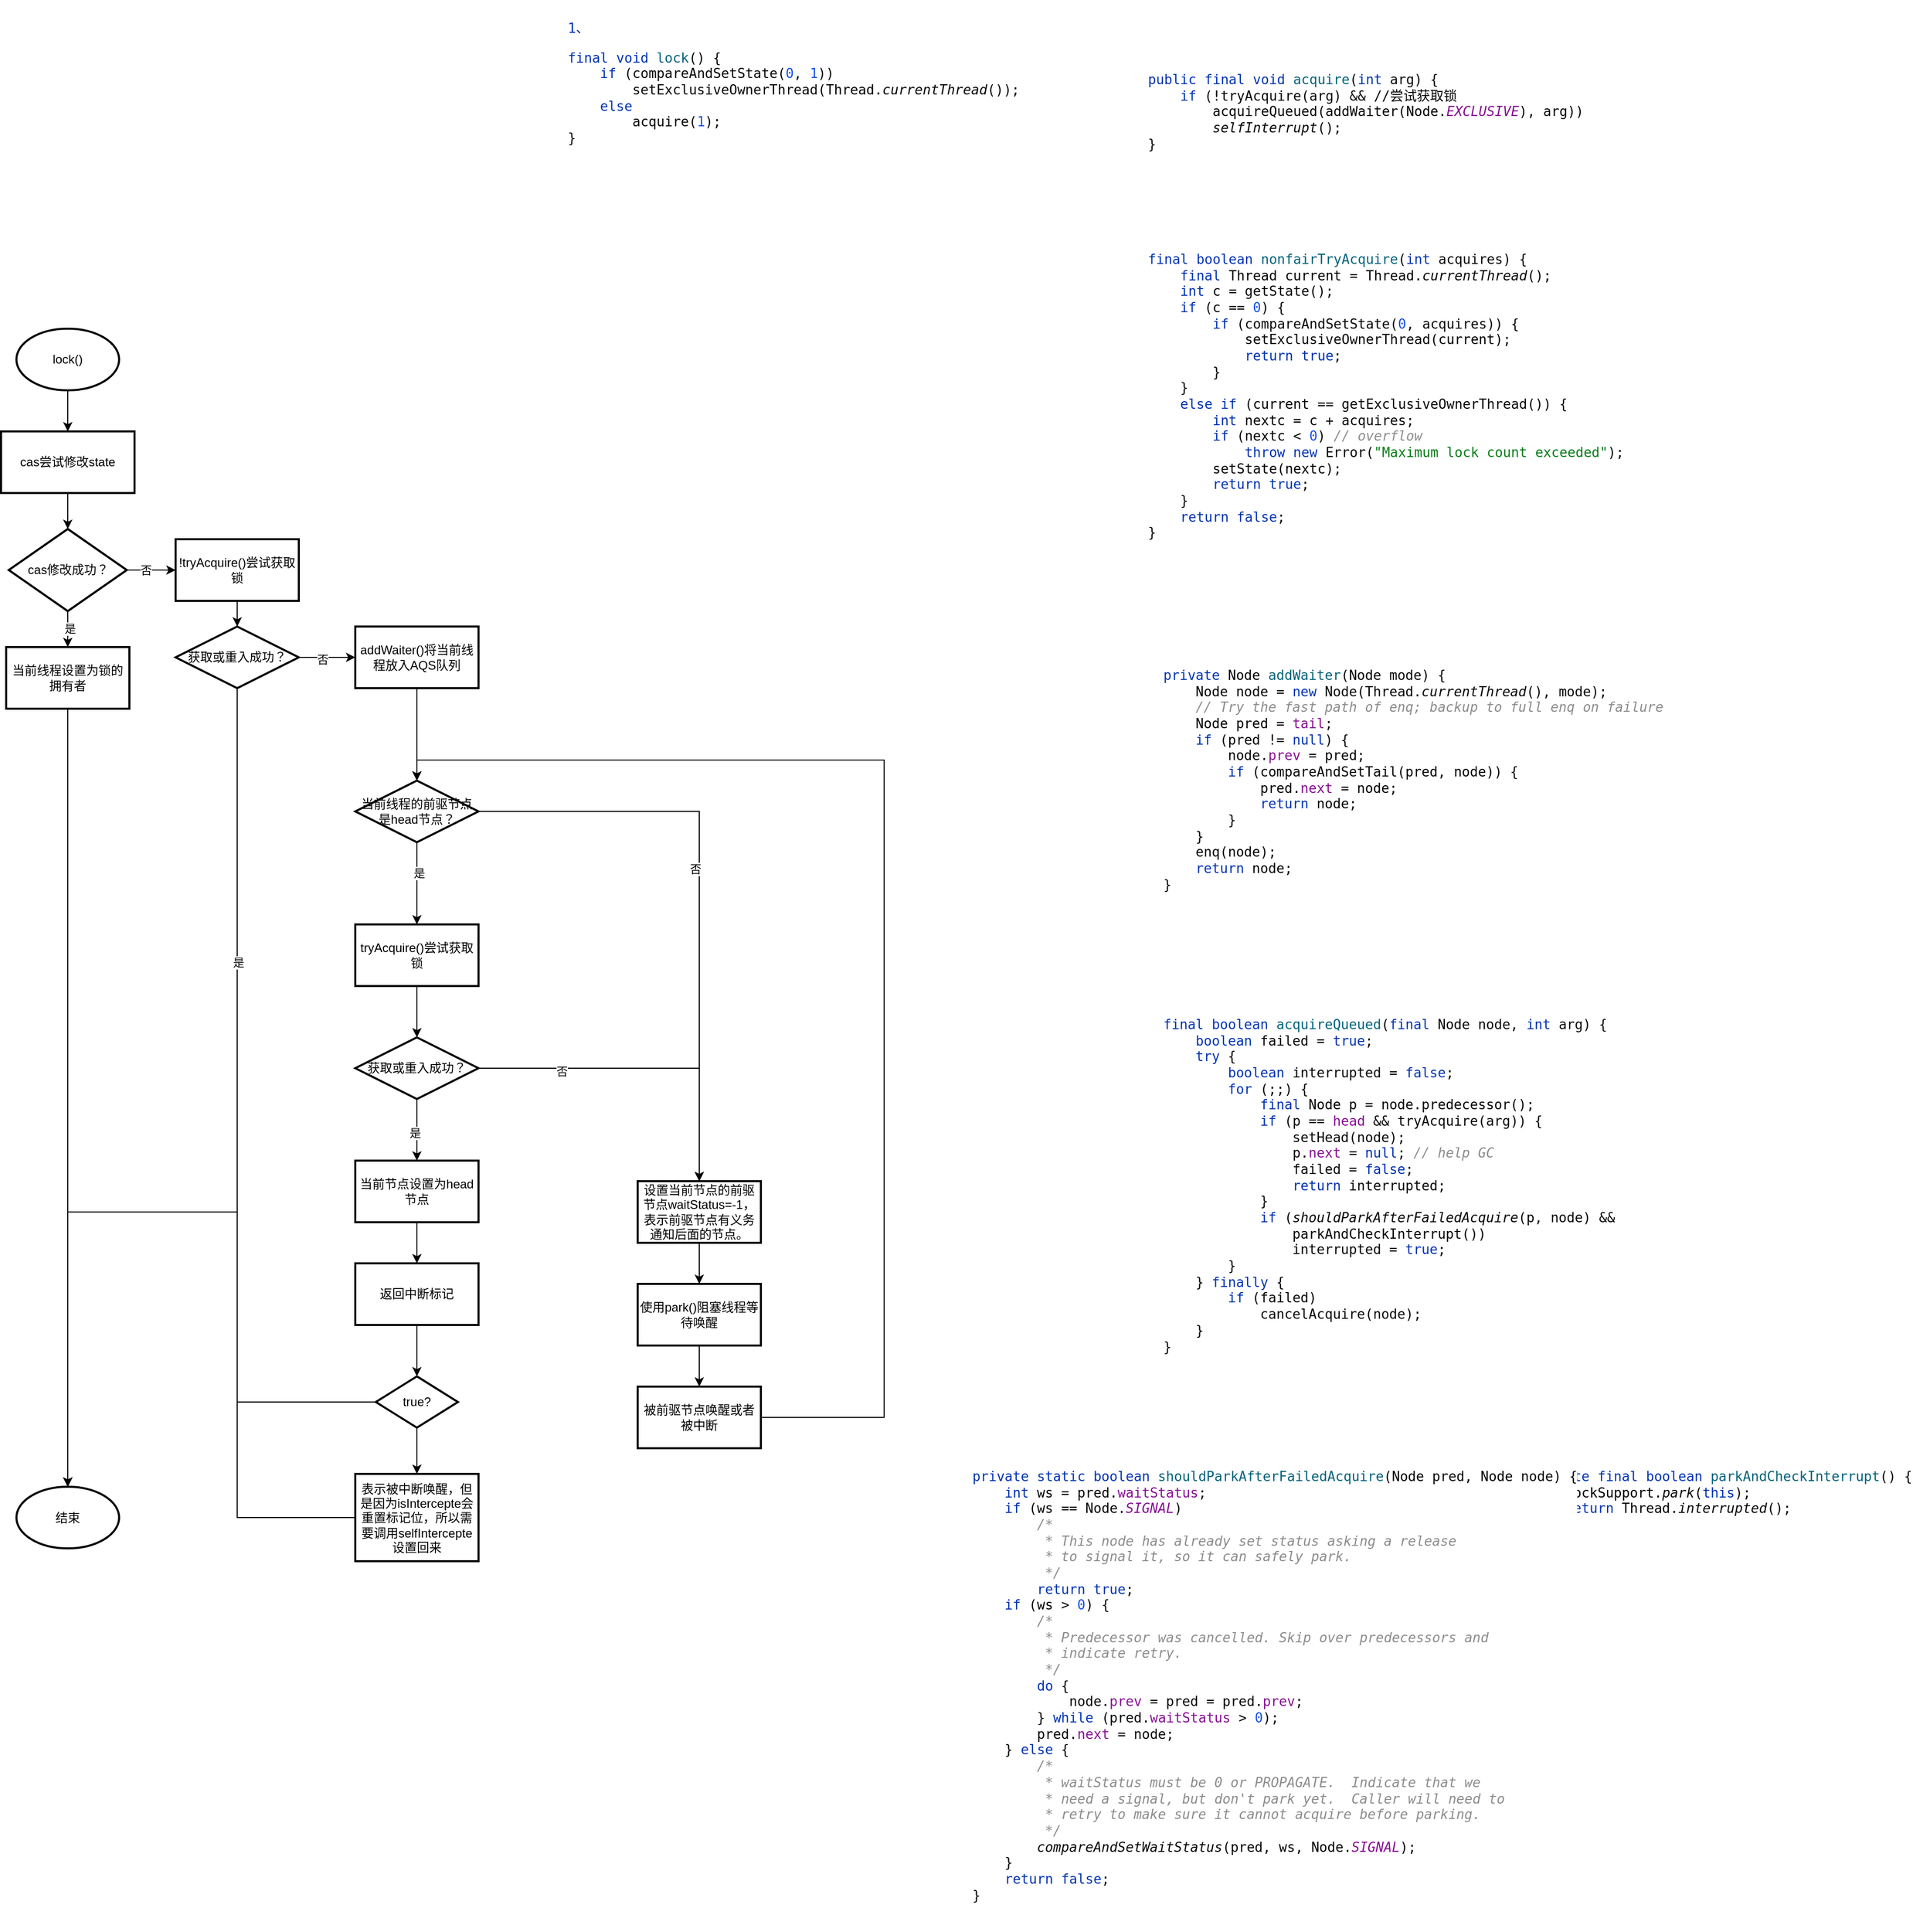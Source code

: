 <mxfile version="21.5.2" type="github">
  <diagram name="第 1 页" id="z8psEpzphFv1q0jiK2pO">
    <mxGraphModel dx="3452" dy="1453" grid="1" gridSize="10" guides="1" tooltips="1" connect="1" arrows="1" fold="1" page="1" pageScale="1" pageWidth="827" pageHeight="1169" math="0" shadow="0">
      <root>
        <mxCell id="0" />
        <mxCell id="1" parent="0" />
        <mxCell id="x8gO3h4IMWBvskIXVoth-2" value="&lt;pre style=&quot;background-color:#ffffff;color:#080808;font-family:&#39;JetBrains Mono&#39;,monospace;font-size:9.8pt;&quot;&gt;&lt;span style=&quot;color:#0033b3;&quot;&gt;1、&lt;/span&gt;&lt;/pre&gt;&lt;pre style=&quot;background-color:#ffffff;color:#080808;font-family:&#39;JetBrains Mono&#39;,monospace;font-size:9.8pt;&quot;&gt;&lt;span style=&quot;color:#0033b3;&quot;&gt;final void &lt;/span&gt;&lt;span style=&quot;color:#00627a;&quot;&gt;lock&lt;/span&gt;() {&lt;br&gt;    &lt;span style=&quot;color:#0033b3;&quot;&gt;if &lt;/span&gt;(compareAndSetState(&lt;span style=&quot;color:#1750eb;&quot;&gt;0&lt;/span&gt;, &lt;span style=&quot;color:#1750eb;&quot;&gt;1&lt;/span&gt;))&lt;br&gt;        setExclusiveOwnerThread(&lt;span style=&quot;color:#000000;&quot;&gt;Thread&lt;/span&gt;.&lt;span style=&quot;font-style:italic;&quot;&gt;currentThread&lt;/span&gt;());&lt;br&gt;    &lt;span style=&quot;color:#0033b3;&quot;&gt;else&lt;br&gt;&lt;/span&gt;&lt;span style=&quot;color:#0033b3;&quot;&gt;        &lt;/span&gt;acquire(&lt;span style=&quot;color:#1750eb;&quot;&gt;1&lt;/span&gt;);&lt;br&gt;}&lt;/pre&gt;" style="text;whiteSpace=wrap;html=1;" parent="1" vertex="1">
          <mxGeometry x="20" y="30" width="390" height="140" as="geometry" />
        </mxCell>
        <mxCell id="x8gO3h4IMWBvskIXVoth-5" value="" style="edgeStyle=orthogonalEdgeStyle;rounded=0;orthogonalLoop=1;jettySize=auto;html=1;" parent="1" source="x8gO3h4IMWBvskIXVoth-3" target="x8gO3h4IMWBvskIXVoth-4" edge="1">
          <mxGeometry relative="1" as="geometry" />
        </mxCell>
        <mxCell id="x8gO3h4IMWBvskIXVoth-3" value="lock()" style="strokeWidth=2;html=1;shape=mxgraph.flowchart.start_1;whiteSpace=wrap;" parent="1" vertex="1">
          <mxGeometry x="-515" y="350" width="100" height="60" as="geometry" />
        </mxCell>
        <mxCell id="x8gO3h4IMWBvskIXVoth-7" value="" style="edgeStyle=orthogonalEdgeStyle;rounded=0;orthogonalLoop=1;jettySize=auto;html=1;" parent="1" source="x8gO3h4IMWBvskIXVoth-4" target="x8gO3h4IMWBvskIXVoth-6" edge="1">
          <mxGeometry relative="1" as="geometry" />
        </mxCell>
        <mxCell id="x8gO3h4IMWBvskIXVoth-4" value="cas尝试修改state" style="whiteSpace=wrap;html=1;strokeWidth=2;" parent="1" vertex="1">
          <mxGeometry x="-530" y="450" width="130" height="60" as="geometry" />
        </mxCell>
        <mxCell id="x8gO3h4IMWBvskIXVoth-9" value="" style="edgeStyle=orthogonalEdgeStyle;rounded=0;orthogonalLoop=1;jettySize=auto;html=1;" parent="1" source="x8gO3h4IMWBvskIXVoth-6" target="x8gO3h4IMWBvskIXVoth-8" edge="1">
          <mxGeometry relative="1" as="geometry" />
        </mxCell>
        <mxCell id="x8gO3h4IMWBvskIXVoth-12" value="是" style="edgeLabel;html=1;align=center;verticalAlign=middle;resizable=0;points=[];" parent="x8gO3h4IMWBvskIXVoth-9" vertex="1" connectable="0">
          <mxGeometry x="0.2" y="2" relative="1" as="geometry">
            <mxPoint as="offset" />
          </mxGeometry>
        </mxCell>
        <mxCell id="x8gO3h4IMWBvskIXVoth-14" value="" style="edgeStyle=orthogonalEdgeStyle;rounded=0;orthogonalLoop=1;jettySize=auto;html=1;" parent="1" source="x8gO3h4IMWBvskIXVoth-6" target="x8gO3h4IMWBvskIXVoth-13" edge="1">
          <mxGeometry relative="1" as="geometry" />
        </mxCell>
        <mxCell id="x8gO3h4IMWBvskIXVoth-27" value="否" style="edgeLabel;html=1;align=center;verticalAlign=middle;resizable=0;points=[];" parent="x8gO3h4IMWBvskIXVoth-14" vertex="1" connectable="0">
          <mxGeometry x="-0.213" relative="1" as="geometry">
            <mxPoint as="offset" />
          </mxGeometry>
        </mxCell>
        <mxCell id="x8gO3h4IMWBvskIXVoth-6" value="cas修改成功？" style="rhombus;whiteSpace=wrap;html=1;strokeWidth=2;" parent="1" vertex="1">
          <mxGeometry x="-522.5" y="545" width="115" height="80" as="geometry" />
        </mxCell>
        <mxCell id="x8gO3h4IMWBvskIXVoth-11" style="edgeStyle=orthogonalEdgeStyle;rounded=0;orthogonalLoop=1;jettySize=auto;html=1;entryX=0.5;entryY=0;entryDx=0;entryDy=0;entryPerimeter=0;" parent="1" source="x8gO3h4IMWBvskIXVoth-8" target="x8gO3h4IMWBvskIXVoth-10" edge="1">
          <mxGeometry relative="1" as="geometry" />
        </mxCell>
        <mxCell id="x8gO3h4IMWBvskIXVoth-8" value="当前线程设置为锁的拥有者" style="whiteSpace=wrap;html=1;strokeWidth=2;" parent="1" vertex="1">
          <mxGeometry x="-525" y="660" width="120" height="60" as="geometry" />
        </mxCell>
        <mxCell id="x8gO3h4IMWBvskIXVoth-10" value="结束" style="strokeWidth=2;html=1;shape=mxgraph.flowchart.start_1;whiteSpace=wrap;" parent="1" vertex="1">
          <mxGeometry x="-515" y="1477.5" width="100" height="60" as="geometry" />
        </mxCell>
        <mxCell id="x8gO3h4IMWBvskIXVoth-29" value="" style="edgeStyle=orthogonalEdgeStyle;rounded=0;orthogonalLoop=1;jettySize=auto;html=1;" parent="1" source="x8gO3h4IMWBvskIXVoth-13" target="x8gO3h4IMWBvskIXVoth-28" edge="1">
          <mxGeometry relative="1" as="geometry" />
        </mxCell>
        <mxCell id="x8gO3h4IMWBvskIXVoth-13" value="!tryAcquire()尝试获取锁" style="whiteSpace=wrap;html=1;strokeWidth=2;" parent="1" vertex="1">
          <mxGeometry x="-360" y="555" width="120" height="60" as="geometry" />
        </mxCell>
        <mxCell id="x8gO3h4IMWBvskIXVoth-15" value="&lt;pre style=&quot;background-color:#ffffff;color:#080808;font-family:&#39;JetBrains Mono&#39;,monospace;font-size:9.8pt;&quot;&gt;&lt;span style=&quot;color:#0033b3;&quot;&gt;public final void &lt;/span&gt;&lt;span style=&quot;color:#00627a;&quot;&gt;acquire&lt;/span&gt;(&lt;span style=&quot;color:#0033b3;&quot;&gt;int &lt;/span&gt;arg) {&lt;br&gt;    &lt;span style=&quot;color:#0033b3;&quot;&gt;if &lt;/span&gt;(!tryAcquire(arg) &amp;amp;&amp;amp; //尝试获取锁&lt;br&gt;        acquireQueued(addWaiter(&lt;span style=&quot;color:#000000;&quot;&gt;Node&lt;/span&gt;.&lt;span style=&quot;color:#871094;font-style:italic;&quot;&gt;EXCLUSIVE&lt;/span&gt;), arg))&lt;br&gt;        &lt;span style=&quot;font-style:italic;&quot;&gt;selfInterrupt&lt;/span&gt;();&lt;br&gt;}&lt;/pre&gt;" style="text;whiteSpace=wrap;html=1;" parent="1" vertex="1">
          <mxGeometry x="585" y="80" width="380" height="130" as="geometry" />
        </mxCell>
        <mxCell id="x8gO3h4IMWBvskIXVoth-16" value="&lt;pre style=&quot;background-color:#ffffff;color:#080808;font-family:&#39;JetBrains Mono&#39;,monospace;font-size:9.8pt;&quot;&gt;&lt;span style=&quot;color:#0033b3;&quot;&gt;final boolean &lt;/span&gt;&lt;span style=&quot;color:#00627a;&quot;&gt;nonfairTryAcquire&lt;/span&gt;(&lt;span style=&quot;color:#0033b3;&quot;&gt;int &lt;/span&gt;acquires) {&lt;br&gt;    &lt;span style=&quot;color:#0033b3;&quot;&gt;final &lt;/span&gt;&lt;span style=&quot;color:#000000;&quot;&gt;Thread current &lt;/span&gt;= &lt;span style=&quot;color:#000000;&quot;&gt;Thread&lt;/span&gt;.&lt;span style=&quot;font-style:italic;&quot;&gt;currentThread&lt;/span&gt;();&lt;br&gt;    &lt;span style=&quot;color:#0033b3;&quot;&gt;int &lt;/span&gt;&lt;span style=&quot;color:#000000;&quot;&gt;c &lt;/span&gt;= getState();&lt;br&gt;    &lt;span style=&quot;color:#0033b3;&quot;&gt;if &lt;/span&gt;(&lt;span style=&quot;color:#000000;&quot;&gt;c &lt;/span&gt;== &lt;span style=&quot;color:#1750eb;&quot;&gt;0&lt;/span&gt;) {&lt;br&gt;        &lt;span style=&quot;color:#0033b3;&quot;&gt;if &lt;/span&gt;(compareAndSetState(&lt;span style=&quot;color:#1750eb;&quot;&gt;0&lt;/span&gt;, acquires)) {&lt;br&gt;            setExclusiveOwnerThread(&lt;span style=&quot;color:#000000;&quot;&gt;current&lt;/span&gt;);&lt;br&gt;            &lt;span style=&quot;color:#0033b3;&quot;&gt;return true&lt;/span&gt;;&lt;br&gt;        }&lt;br&gt;    }&lt;br&gt;    &lt;span style=&quot;color:#0033b3;&quot;&gt;else if &lt;/span&gt;(&lt;span style=&quot;color:#000000;&quot;&gt;current &lt;/span&gt;== getExclusiveOwnerThread()) {&lt;br&gt;        &lt;span style=&quot;color:#0033b3;&quot;&gt;int &lt;/span&gt;&lt;span style=&quot;color:#000000;&quot;&gt;nextc &lt;/span&gt;= &lt;span style=&quot;color:#000000;&quot;&gt;c &lt;/span&gt;+ acquires;&lt;br&gt;        &lt;span style=&quot;color:#0033b3;&quot;&gt;if &lt;/span&gt;(&lt;span style=&quot;color:#000000;&quot;&gt;nextc &lt;/span&gt;&amp;lt; &lt;span style=&quot;color:#1750eb;&quot;&gt;0&lt;/span&gt;) &lt;span style=&quot;color:#8c8c8c;font-style:italic;&quot;&gt;// overflow&lt;br&gt;&lt;/span&gt;&lt;span style=&quot;color:#8c8c8c;font-style:italic;&quot;&gt;            &lt;/span&gt;&lt;span style=&quot;color:#0033b3;&quot;&gt;throw new &lt;/span&gt;Error(&lt;span style=&quot;color:#067d17;&quot;&gt;&quot;Maximum lock count exceeded&quot;&lt;/span&gt;);&lt;br&gt;        setState(&lt;span style=&quot;color:#000000;&quot;&gt;nextc&lt;/span&gt;);&lt;br&gt;        &lt;span style=&quot;color:#0033b3;&quot;&gt;return true&lt;/span&gt;;&lt;br&gt;    }&lt;br&gt;    &lt;span style=&quot;color:#0033b3;&quot;&gt;return false&lt;/span&gt;;&lt;br&gt;}&lt;/pre&gt;" style="text;whiteSpace=wrap;html=1;" parent="1" vertex="1">
          <mxGeometry x="585" y="255" width="410" height="330" as="geometry" />
        </mxCell>
        <mxCell id="x8gO3h4IMWBvskIXVoth-17" value="&lt;pre style=&quot;background-color:#ffffff;color:#080808;font-family:&#39;JetBrains Mono&#39;,monospace;font-size:9.8pt;&quot;&gt;&lt;span style=&quot;color:#0033b3;&quot;&gt;private &lt;/span&gt;&lt;span style=&quot;color:#000000;&quot;&gt;Node &lt;/span&gt;&lt;span style=&quot;color:#00627a;&quot;&gt;addWaiter&lt;/span&gt;(&lt;span style=&quot;color:#000000;&quot;&gt;Node &lt;/span&gt;mode) {&lt;br&gt;    &lt;span style=&quot;color:#000000;&quot;&gt;Node node &lt;/span&gt;= &lt;span style=&quot;color:#0033b3;&quot;&gt;new &lt;/span&gt;Node(&lt;span style=&quot;color:#000000;&quot;&gt;Thread&lt;/span&gt;.&lt;span style=&quot;font-style:italic;&quot;&gt;currentThread&lt;/span&gt;(), mode);&lt;br&gt;    &lt;span style=&quot;color:#8c8c8c;font-style:italic;&quot;&gt;// Try the fast path of enq; backup to full enq on failure&lt;br&gt;&lt;/span&gt;&lt;span style=&quot;color:#8c8c8c;font-style:italic;&quot;&gt;    &lt;/span&gt;&lt;span style=&quot;color:#000000;&quot;&gt;Node pred &lt;/span&gt;= &lt;span style=&quot;color:#871094;&quot;&gt;tail&lt;/span&gt;;&lt;br&gt;    &lt;span style=&quot;color:#0033b3;&quot;&gt;if &lt;/span&gt;(&lt;span style=&quot;color:#000000;&quot;&gt;pred &lt;/span&gt;!= &lt;span style=&quot;color:#0033b3;&quot;&gt;null&lt;/span&gt;) {&lt;br&gt;        &lt;span style=&quot;color:#000000;&quot;&gt;node&lt;/span&gt;.&lt;span style=&quot;color:#871094;&quot;&gt;prev &lt;/span&gt;= &lt;span style=&quot;color:#000000;&quot;&gt;pred&lt;/span&gt;;&lt;br&gt;        &lt;span style=&quot;color:#0033b3;&quot;&gt;if &lt;/span&gt;(compareAndSetTail(&lt;span style=&quot;color:#000000;&quot;&gt;pred&lt;/span&gt;, &lt;span style=&quot;color:#000000;&quot;&gt;node&lt;/span&gt;)) {&lt;br&gt;            &lt;span style=&quot;color:#000000;&quot;&gt;pred&lt;/span&gt;.&lt;span style=&quot;color:#871094;&quot;&gt;next &lt;/span&gt;= &lt;span style=&quot;color:#000000;&quot;&gt;node&lt;/span&gt;;&lt;br&gt;            &lt;span style=&quot;color:#0033b3;&quot;&gt;return &lt;/span&gt;&lt;span style=&quot;color:#000000;&quot;&gt;node&lt;/span&gt;;&lt;br&gt;        }&lt;br&gt;    }&lt;br&gt;    enq(&lt;span style=&quot;color:#000000;&quot;&gt;node&lt;/span&gt;);&lt;br&gt;    &lt;span style=&quot;color:#0033b3;&quot;&gt;return &lt;/span&gt;&lt;span style=&quot;color:#000000;&quot;&gt;node&lt;/span&gt;;&lt;br&gt;}&lt;/pre&gt;" style="text;whiteSpace=wrap;html=1;" parent="1" vertex="1">
          <mxGeometry x="600" y="660" width="430" height="270" as="geometry" />
        </mxCell>
        <mxCell id="x8gO3h4IMWBvskIXVoth-18" value="&lt;pre style=&quot;background-color:#ffffff;color:#080808;font-family:&#39;JetBrains Mono&#39;,monospace;font-size:9.8pt;&quot;&gt;&lt;span style=&quot;color:#0033b3;&quot;&gt;private final boolean &lt;/span&gt;&lt;span style=&quot;color:#00627a;&quot;&gt;parkAndCheckInterrupt&lt;/span&gt;() {&lt;br&gt;    &lt;span style=&quot;color:#000000;&quot;&gt;LockSupport&lt;/span&gt;.&lt;span style=&quot;font-style:italic;&quot;&gt;park&lt;/span&gt;(&lt;span style=&quot;color:#0033b3;&quot;&gt;this&lt;/span&gt;);&lt;br&gt;    &lt;span style=&quot;color:#0033b3;&quot;&gt;return &lt;/span&gt;&lt;span style=&quot;color:#000000;&quot;&gt;Thread&lt;/span&gt;.&lt;span style=&quot;font-style:italic;&quot;&gt;interrupted&lt;/span&gt;();&lt;br&gt;}&lt;/pre&gt;" style="text;whiteSpace=wrap;html=1;" parent="1" vertex="1">
          <mxGeometry x="960" y="1440" width="330" height="110" as="geometry" />
        </mxCell>
        <mxCell id="x8gO3h4IMWBvskIXVoth-19" value="&lt;pre style=&quot;background-color:#ffffff;color:#080808;font-family:&#39;JetBrains Mono&#39;,monospace;font-size:9.8pt;&quot;&gt;&lt;span style=&quot;color:#0033b3;&quot;&gt;private static boolean &lt;/span&gt;&lt;span style=&quot;color:#00627a;&quot;&gt;shouldParkAfterFailedAcquire&lt;/span&gt;(&lt;span style=&quot;color:#000000;&quot;&gt;Node &lt;/span&gt;pred, &lt;span style=&quot;color:#000000;&quot;&gt;Node &lt;/span&gt;node) {&lt;br&gt;    &lt;span style=&quot;color:#0033b3;&quot;&gt;int &lt;/span&gt;&lt;span style=&quot;color:#000000;&quot;&gt;ws &lt;/span&gt;= pred.&lt;span style=&quot;color:#871094;&quot;&gt;waitStatus&lt;/span&gt;;&lt;br&gt;    &lt;span style=&quot;color:#0033b3;&quot;&gt;if &lt;/span&gt;(&lt;span style=&quot;color:#000000;&quot;&gt;ws &lt;/span&gt;== &lt;span style=&quot;color:#000000;&quot;&gt;Node&lt;/span&gt;.&lt;span style=&quot;color:#871094;font-style:italic;&quot;&gt;SIGNAL&lt;/span&gt;)&lt;br&gt;        &lt;span style=&quot;color:#8c8c8c;font-style:italic;&quot;&gt;/*&lt;br&gt;&lt;/span&gt;&lt;span style=&quot;color:#8c8c8c;font-style:italic;&quot;&gt;         * This node has already set status asking a release&lt;br&gt;&lt;/span&gt;&lt;span style=&quot;color:#8c8c8c;font-style:italic;&quot;&gt;         * to signal it, so it can safely park.&lt;br&gt;&lt;/span&gt;&lt;span style=&quot;color:#8c8c8c;font-style:italic;&quot;&gt;         */&lt;br&gt;&lt;/span&gt;&lt;span style=&quot;color:#8c8c8c;font-style:italic;&quot;&gt;        &lt;/span&gt;&lt;span style=&quot;color:#0033b3;&quot;&gt;return true&lt;/span&gt;;&lt;br&gt;    &lt;span style=&quot;color:#0033b3;&quot;&gt;if &lt;/span&gt;(&lt;span style=&quot;color:#000000;&quot;&gt;ws &lt;/span&gt;&amp;gt; &lt;span style=&quot;color:#1750eb;&quot;&gt;0&lt;/span&gt;) {&lt;br&gt;        &lt;span style=&quot;color:#8c8c8c;font-style:italic;&quot;&gt;/*&lt;br&gt;&lt;/span&gt;&lt;span style=&quot;color:#8c8c8c;font-style:italic;&quot;&gt;         * Predecessor was cancelled. Skip over predecessors and&lt;br&gt;&lt;/span&gt;&lt;span style=&quot;color:#8c8c8c;font-style:italic;&quot;&gt;         * indicate retry.&lt;br&gt;&lt;/span&gt;&lt;span style=&quot;color:#8c8c8c;font-style:italic;&quot;&gt;         */&lt;br&gt;&lt;/span&gt;&lt;span style=&quot;color:#8c8c8c;font-style:italic;&quot;&gt;        &lt;/span&gt;&lt;span style=&quot;color:#0033b3;&quot;&gt;do &lt;/span&gt;{&lt;br&gt;            node.&lt;span style=&quot;color:#871094;&quot;&gt;prev &lt;/span&gt;= pred = pred.&lt;span style=&quot;color:#871094;&quot;&gt;prev&lt;/span&gt;;&lt;br&gt;        } &lt;span style=&quot;color:#0033b3;&quot;&gt;while &lt;/span&gt;(pred.&lt;span style=&quot;color:#871094;&quot;&gt;waitStatus &lt;/span&gt;&amp;gt; &lt;span style=&quot;color:#1750eb;&quot;&gt;0&lt;/span&gt;);&lt;br&gt;        pred.&lt;span style=&quot;color:#871094;&quot;&gt;next &lt;/span&gt;= node;&lt;br&gt;    } &lt;span style=&quot;color:#0033b3;&quot;&gt;else &lt;/span&gt;{&lt;br&gt;        &lt;span style=&quot;color:#8c8c8c;font-style:italic;&quot;&gt;/*&lt;br&gt;&lt;/span&gt;&lt;span style=&quot;color:#8c8c8c;font-style:italic;&quot;&gt;         * waitStatus must be 0 or PROPAGATE.  Indicate that we&lt;br&gt;&lt;/span&gt;&lt;span style=&quot;color:#8c8c8c;font-style:italic;&quot;&gt;         * need a signal, but don&#39;t park yet.  Caller will need to&lt;br&gt;&lt;/span&gt;&lt;span style=&quot;color:#8c8c8c;font-style:italic;&quot;&gt;         * retry to make sure it cannot acquire before parking.&lt;br&gt;&lt;/span&gt;&lt;span style=&quot;color:#8c8c8c;font-style:italic;&quot;&gt;         */&lt;br&gt;&lt;/span&gt;&lt;span style=&quot;color:#8c8c8c;font-style:italic;&quot;&gt;        &lt;/span&gt;&lt;span style=&quot;font-style:italic;&quot;&gt;compareAndSetWaitStatus&lt;/span&gt;(pred, &lt;span style=&quot;color:#000000;&quot;&gt;ws&lt;/span&gt;, &lt;span style=&quot;color:#000000;&quot;&gt;Node&lt;/span&gt;.&lt;span style=&quot;color:#871094;font-style:italic;&quot;&gt;SIGNAL&lt;/span&gt;);&lt;br&gt;    }&lt;br&gt;    &lt;span style=&quot;color:#0033b3;&quot;&gt;return false&lt;/span&gt;;&lt;br&gt;}&lt;/pre&gt;" style="text;whiteSpace=wrap;html=1;" parent="1" vertex="1">
          <mxGeometry x="414" y="1440" width="510" height="470" as="geometry" />
        </mxCell>
        <mxCell id="x8gO3h4IMWBvskIXVoth-20" value="&lt;pre style=&quot;background-color:#ffffff;color:#080808;font-family:&#39;JetBrains Mono&#39;,monospace;font-size:9.8pt;&quot;&gt;&lt;span style=&quot;color:#0033b3;&quot;&gt;final boolean &lt;/span&gt;&lt;span style=&quot;color:#00627a;&quot;&gt;acquireQueued&lt;/span&gt;(&lt;span style=&quot;color:#0033b3;&quot;&gt;final &lt;/span&gt;&lt;span style=&quot;color:#000000;&quot;&gt;Node &lt;/span&gt;node, &lt;span style=&quot;color:#0033b3;&quot;&gt;int &lt;/span&gt;arg) {&lt;br&gt;    &lt;span style=&quot;color:#0033b3;&quot;&gt;boolean &lt;/span&gt;failed = &lt;span style=&quot;color:#0033b3;&quot;&gt;true&lt;/span&gt;;&lt;br&gt;    &lt;span style=&quot;color:#0033b3;&quot;&gt;try &lt;/span&gt;{&lt;br&gt;        &lt;span style=&quot;color:#0033b3;&quot;&gt;boolean &lt;/span&gt;interrupted = &lt;span style=&quot;color:#0033b3;&quot;&gt;false&lt;/span&gt;;&lt;br&gt;        &lt;span style=&quot;color:#0033b3;&quot;&gt;for &lt;/span&gt;(;;) {&lt;br&gt;            &lt;span style=&quot;color:#0033b3;&quot;&gt;final &lt;/span&gt;&lt;span style=&quot;color:#000000;&quot;&gt;Node p &lt;/span&gt;= node.predecessor();&lt;br&gt;            &lt;span style=&quot;color:#0033b3;&quot;&gt;if &lt;/span&gt;(&lt;span style=&quot;color:#000000;&quot;&gt;p &lt;/span&gt;== &lt;span style=&quot;color:#871094;&quot;&gt;head &lt;/span&gt;&amp;amp;&amp;amp; tryAcquire(arg)) {&lt;br&gt;                setHead(node);&lt;br&gt;                &lt;span style=&quot;color:#000000;&quot;&gt;p&lt;/span&gt;.&lt;span style=&quot;color:#871094;&quot;&gt;next &lt;/span&gt;= &lt;span style=&quot;color:#0033b3;&quot;&gt;null&lt;/span&gt;; &lt;span style=&quot;color:#8c8c8c;font-style:italic;&quot;&gt;// help GC&lt;br&gt;&lt;/span&gt;&lt;span style=&quot;color:#8c8c8c;font-style:italic;&quot;&gt;                &lt;/span&gt;failed = &lt;span style=&quot;color:#0033b3;&quot;&gt;false&lt;/span&gt;;&lt;br&gt;                &lt;span style=&quot;color:#0033b3;&quot;&gt;return &lt;/span&gt;interrupted;&lt;br&gt;            }&lt;br&gt;            &lt;span style=&quot;color:#0033b3;&quot;&gt;if &lt;/span&gt;(&lt;span style=&quot;font-style:italic;&quot;&gt;shouldParkAfterFailedAcquire&lt;/span&gt;(&lt;span style=&quot;color:#000000;&quot;&gt;p&lt;/span&gt;, node) &amp;amp;&amp;amp;&lt;br&gt;                parkAndCheckInterrupt())&lt;br&gt;                interrupted = &lt;span style=&quot;color:#0033b3;&quot;&gt;true&lt;/span&gt;;&lt;br&gt;        }&lt;br&gt;    } &lt;span style=&quot;color:#0033b3;&quot;&gt;finally &lt;/span&gt;{&lt;br&gt;        &lt;span style=&quot;color:#0033b3;&quot;&gt;if &lt;/span&gt;(failed)&lt;br&gt;            cancelAcquire(node);&lt;br&gt;    }&lt;br&gt;}&lt;/pre&gt;" style="text;whiteSpace=wrap;html=1;" parent="1" vertex="1">
          <mxGeometry x="600" y="1000" width="390" height="380" as="geometry" />
        </mxCell>
        <mxCell id="x8gO3h4IMWBvskIXVoth-31" style="edgeStyle=orthogonalEdgeStyle;rounded=0;orthogonalLoop=1;jettySize=auto;html=1;exitX=0.5;exitY=1;exitDx=0;exitDy=0;entryX=0.5;entryY=0;entryDx=0;entryDy=0;entryPerimeter=0;" parent="1" source="x8gO3h4IMWBvskIXVoth-28" target="x8gO3h4IMWBvskIXVoth-10" edge="1">
          <mxGeometry relative="1" as="geometry">
            <Array as="points">
              <mxPoint x="-300" y="720" />
              <mxPoint x="-300" y="1210" />
              <mxPoint x="-465" y="1210" />
            </Array>
          </mxGeometry>
        </mxCell>
        <mxCell id="x8gO3h4IMWBvskIXVoth-32" value="是" style="edgeLabel;html=1;align=center;verticalAlign=middle;resizable=0;points=[];" parent="x8gO3h4IMWBvskIXVoth-31" vertex="1" connectable="0">
          <mxGeometry x="-0.434" y="1" relative="1" as="geometry">
            <mxPoint as="offset" />
          </mxGeometry>
        </mxCell>
        <mxCell id="x8gO3h4IMWBvskIXVoth-35" value="" style="edgeStyle=orthogonalEdgeStyle;rounded=0;orthogonalLoop=1;jettySize=auto;html=1;" parent="1" source="x8gO3h4IMWBvskIXVoth-28" target="x8gO3h4IMWBvskIXVoth-34" edge="1">
          <mxGeometry relative="1" as="geometry" />
        </mxCell>
        <mxCell id="x8gO3h4IMWBvskIXVoth-36" value="否" style="edgeLabel;html=1;align=center;verticalAlign=middle;resizable=0;points=[];" parent="x8gO3h4IMWBvskIXVoth-35" vertex="1" connectable="0">
          <mxGeometry x="-0.19" y="-2" relative="1" as="geometry">
            <mxPoint as="offset" />
          </mxGeometry>
        </mxCell>
        <mxCell id="x8gO3h4IMWBvskIXVoth-28" value="获取或重入成功？" style="rhombus;whiteSpace=wrap;html=1;strokeWidth=2;" parent="1" vertex="1">
          <mxGeometry x="-360" y="640" width="120" height="60" as="geometry" />
        </mxCell>
        <mxCell id="x8gO3h4IMWBvskIXVoth-38" value="" style="edgeStyle=orthogonalEdgeStyle;rounded=0;orthogonalLoop=1;jettySize=auto;html=1;" parent="1" source="x8gO3h4IMWBvskIXVoth-34" target="x8gO3h4IMWBvskIXVoth-37" edge="1">
          <mxGeometry relative="1" as="geometry" />
        </mxCell>
        <mxCell id="x8gO3h4IMWBvskIXVoth-34" value="addWaiter()将当前线程放入AQS队列" style="whiteSpace=wrap;html=1;strokeWidth=2;" parent="1" vertex="1">
          <mxGeometry x="-185" y="640" width="120" height="60" as="geometry" />
        </mxCell>
        <mxCell id="x8gO3h4IMWBvskIXVoth-40" value="" style="edgeStyle=orthogonalEdgeStyle;rounded=0;orthogonalLoop=1;jettySize=auto;html=1;" parent="1" source="x8gO3h4IMWBvskIXVoth-37" target="x8gO3h4IMWBvskIXVoth-39" edge="1">
          <mxGeometry relative="1" as="geometry" />
        </mxCell>
        <mxCell id="x8gO3h4IMWBvskIXVoth-41" value="是" style="edgeLabel;html=1;align=center;verticalAlign=middle;resizable=0;points=[];" parent="x8gO3h4IMWBvskIXVoth-40" vertex="1" connectable="0">
          <mxGeometry x="-0.25" y="2" relative="1" as="geometry">
            <mxPoint as="offset" />
          </mxGeometry>
        </mxCell>
        <mxCell id="x8gO3h4IMWBvskIXVoth-50" value="" style="edgeStyle=orthogonalEdgeStyle;rounded=0;orthogonalLoop=1;jettySize=auto;html=1;" parent="1" source="x8gO3h4IMWBvskIXVoth-37" target="x8gO3h4IMWBvskIXVoth-49" edge="1">
          <mxGeometry relative="1" as="geometry" />
        </mxCell>
        <mxCell id="x8gO3h4IMWBvskIXVoth-51" value="否" style="edgeLabel;html=1;align=center;verticalAlign=middle;resizable=0;points=[];" parent="x8gO3h4IMWBvskIXVoth-50" vertex="1" connectable="0">
          <mxGeometry x="-0.06" y="-4" relative="1" as="geometry">
            <mxPoint as="offset" />
          </mxGeometry>
        </mxCell>
        <mxCell id="x8gO3h4IMWBvskIXVoth-37" value="当前线程的前驱节点是head节点？" style="rhombus;whiteSpace=wrap;html=1;strokeWidth=2;" parent="1" vertex="1">
          <mxGeometry x="-185" y="790" width="120" height="60" as="geometry" />
        </mxCell>
        <mxCell id="x8gO3h4IMWBvskIXVoth-43" style="edgeStyle=orthogonalEdgeStyle;rounded=0;orthogonalLoop=1;jettySize=auto;html=1;exitX=0.5;exitY=1;exitDx=0;exitDy=0;entryX=0.5;entryY=0;entryDx=0;entryDy=0;" parent="1" source="x8gO3h4IMWBvskIXVoth-39" target="x8gO3h4IMWBvskIXVoth-42" edge="1">
          <mxGeometry relative="1" as="geometry" />
        </mxCell>
        <mxCell id="x8gO3h4IMWBvskIXVoth-39" value="tryAcquire()尝试获取锁" style="whiteSpace=wrap;html=1;strokeWidth=2;" parent="1" vertex="1">
          <mxGeometry x="-185" y="930" width="120" height="60" as="geometry" />
        </mxCell>
        <mxCell id="x8gO3h4IMWBvskIXVoth-45" value="" style="edgeStyle=orthogonalEdgeStyle;rounded=0;orthogonalLoop=1;jettySize=auto;html=1;" parent="1" source="x8gO3h4IMWBvskIXVoth-42" target="x8gO3h4IMWBvskIXVoth-44" edge="1">
          <mxGeometry relative="1" as="geometry" />
        </mxCell>
        <mxCell id="x8gO3h4IMWBvskIXVoth-46" value="是" style="edgeLabel;html=1;align=center;verticalAlign=middle;resizable=0;points=[];" parent="x8gO3h4IMWBvskIXVoth-45" vertex="1" connectable="0">
          <mxGeometry x="0.075" y="-2" relative="1" as="geometry">
            <mxPoint as="offset" />
          </mxGeometry>
        </mxCell>
        <mxCell id="x8gO3h4IMWBvskIXVoth-52" style="edgeStyle=orthogonalEdgeStyle;rounded=0;orthogonalLoop=1;jettySize=auto;html=1;exitX=1;exitY=0.5;exitDx=0;exitDy=0;entryX=0.5;entryY=0;entryDx=0;entryDy=0;" parent="1" source="x8gO3h4IMWBvskIXVoth-42" target="x8gO3h4IMWBvskIXVoth-49" edge="1">
          <mxGeometry relative="1" as="geometry" />
        </mxCell>
        <mxCell id="x8gO3h4IMWBvskIXVoth-53" value="否" style="edgeLabel;html=1;align=center;verticalAlign=middle;resizable=0;points=[];" parent="x8gO3h4IMWBvskIXVoth-52" vertex="1" connectable="0">
          <mxGeometry x="-0.505" y="-3" relative="1" as="geometry">
            <mxPoint as="offset" />
          </mxGeometry>
        </mxCell>
        <mxCell id="x8gO3h4IMWBvskIXVoth-42" value="获取或重入成功？" style="rhombus;whiteSpace=wrap;html=1;strokeWidth=2;" parent="1" vertex="1">
          <mxGeometry x="-185" y="1040" width="120" height="60" as="geometry" />
        </mxCell>
        <mxCell id="Cl_Vdymx4QDyat2XeNaa-6" value="" style="edgeStyle=orthogonalEdgeStyle;rounded=0;orthogonalLoop=1;jettySize=auto;html=1;" parent="1" source="x8gO3h4IMWBvskIXVoth-44" target="Cl_Vdymx4QDyat2XeNaa-5" edge="1">
          <mxGeometry relative="1" as="geometry" />
        </mxCell>
        <mxCell id="x8gO3h4IMWBvskIXVoth-44" value="当前节点设置为head节点" style="whiteSpace=wrap;html=1;strokeWidth=2;" parent="1" vertex="1">
          <mxGeometry x="-185" y="1160" width="120" height="60" as="geometry" />
        </mxCell>
        <mxCell id="x8gO3h4IMWBvskIXVoth-55" value="" style="edgeStyle=orthogonalEdgeStyle;rounded=0;orthogonalLoop=1;jettySize=auto;html=1;" parent="1" source="x8gO3h4IMWBvskIXVoth-49" target="x8gO3h4IMWBvskIXVoth-54" edge="1">
          <mxGeometry relative="1" as="geometry" />
        </mxCell>
        <mxCell id="x8gO3h4IMWBvskIXVoth-49" value="设置当前节点的前驱节点waitStatus=-1，表示前驱节点有义务通知后面的节点。" style="whiteSpace=wrap;html=1;strokeWidth=2;" parent="1" vertex="1">
          <mxGeometry x="90" y="1180" width="120" height="60" as="geometry" />
        </mxCell>
        <mxCell id="Cl_Vdymx4QDyat2XeNaa-2" value="" style="edgeStyle=orthogonalEdgeStyle;rounded=0;orthogonalLoop=1;jettySize=auto;html=1;" parent="1" source="x8gO3h4IMWBvskIXVoth-54" target="Cl_Vdymx4QDyat2XeNaa-1" edge="1">
          <mxGeometry relative="1" as="geometry" />
        </mxCell>
        <mxCell id="x8gO3h4IMWBvskIXVoth-54" value="使用park()阻塞线程等待唤醒" style="whiteSpace=wrap;html=1;strokeWidth=2;" parent="1" vertex="1">
          <mxGeometry x="90" y="1280" width="120" height="60" as="geometry" />
        </mxCell>
        <mxCell id="Cl_Vdymx4QDyat2XeNaa-3" style="edgeStyle=orthogonalEdgeStyle;rounded=0;orthogonalLoop=1;jettySize=auto;html=1;entryX=0.5;entryY=0;entryDx=0;entryDy=0;" parent="1" source="Cl_Vdymx4QDyat2XeNaa-1" target="x8gO3h4IMWBvskIXVoth-37" edge="1">
          <mxGeometry relative="1" as="geometry">
            <Array as="points">
              <mxPoint x="330" y="1410" />
              <mxPoint x="330" y="770" />
              <mxPoint x="-125" y="770" />
            </Array>
          </mxGeometry>
        </mxCell>
        <mxCell id="Cl_Vdymx4QDyat2XeNaa-1" value="被前驱节点唤醒或者被中断" style="whiteSpace=wrap;html=1;strokeWidth=2;" parent="1" vertex="1">
          <mxGeometry x="90" y="1380" width="120" height="60" as="geometry" />
        </mxCell>
        <mxCell id="Cl_Vdymx4QDyat2XeNaa-8" value="" style="edgeStyle=orthogonalEdgeStyle;rounded=0;orthogonalLoop=1;jettySize=auto;html=1;" parent="1" source="Cl_Vdymx4QDyat2XeNaa-5" target="Cl_Vdymx4QDyat2XeNaa-7" edge="1">
          <mxGeometry relative="1" as="geometry" />
        </mxCell>
        <mxCell id="Cl_Vdymx4QDyat2XeNaa-5" value="返回中断标记" style="whiteSpace=wrap;html=1;strokeWidth=2;" parent="1" vertex="1">
          <mxGeometry x="-185" y="1260" width="120" height="60" as="geometry" />
        </mxCell>
        <mxCell id="Cl_Vdymx4QDyat2XeNaa-10" value="" style="edgeStyle=orthogonalEdgeStyle;rounded=0;orthogonalLoop=1;jettySize=auto;html=1;" parent="1" source="Cl_Vdymx4QDyat2XeNaa-7" target="Cl_Vdymx4QDyat2XeNaa-9" edge="1">
          <mxGeometry relative="1" as="geometry" />
        </mxCell>
        <mxCell id="Cl_Vdymx4QDyat2XeNaa-11" style="edgeStyle=orthogonalEdgeStyle;rounded=0;orthogonalLoop=1;jettySize=auto;html=1;entryX=0.5;entryY=0;entryDx=0;entryDy=0;entryPerimeter=0;" parent="1" source="Cl_Vdymx4QDyat2XeNaa-7" target="x8gO3h4IMWBvskIXVoth-10" edge="1">
          <mxGeometry relative="1" as="geometry">
            <Array as="points">
              <mxPoint x="-300" y="1395" />
              <mxPoint x="-300" y="1210" />
              <mxPoint x="-465" y="1210" />
            </Array>
          </mxGeometry>
        </mxCell>
        <mxCell id="Cl_Vdymx4QDyat2XeNaa-7" value="true?" style="rhombus;whiteSpace=wrap;html=1;strokeWidth=2;" parent="1" vertex="1">
          <mxGeometry x="-165" y="1370" width="80" height="50" as="geometry" />
        </mxCell>
        <mxCell id="Cl_Vdymx4QDyat2XeNaa-12" style="edgeStyle=orthogonalEdgeStyle;rounded=0;orthogonalLoop=1;jettySize=auto;html=1;entryX=0.5;entryY=0;entryDx=0;entryDy=0;entryPerimeter=0;" parent="1" source="Cl_Vdymx4QDyat2XeNaa-9" target="x8gO3h4IMWBvskIXVoth-10" edge="1">
          <mxGeometry relative="1" as="geometry">
            <Array as="points">
              <mxPoint x="-300" y="1508" />
              <mxPoint x="-300" y="1210" />
              <mxPoint x="-465" y="1210" />
            </Array>
          </mxGeometry>
        </mxCell>
        <mxCell id="Cl_Vdymx4QDyat2XeNaa-9" value="表示被中断唤醒，但是因为isIntercepte会重置标记位，所以需要调用selfIntercepte设置回来" style="whiteSpace=wrap;html=1;strokeWidth=2;" parent="1" vertex="1">
          <mxGeometry x="-185" y="1465" width="120" height="85" as="geometry" />
        </mxCell>
      </root>
    </mxGraphModel>
  </diagram>
</mxfile>
